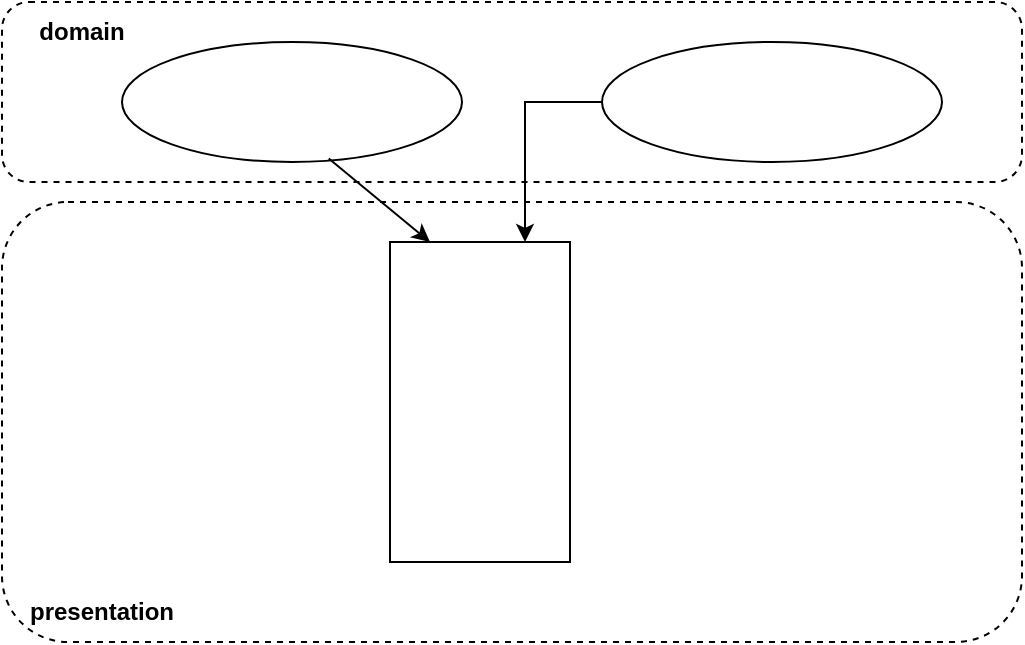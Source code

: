 <mxfile version="21.3.4" type="github">
  <diagram name="Страница 1" id="ft1EgBaMOPwKz2MOF6yy">
    <mxGraphModel dx="691" dy="392" grid="1" gridSize="10" guides="1" tooltips="1" connect="1" arrows="1" fold="1" page="1" pageScale="1" pageWidth="827" pageHeight="1169" math="0" shadow="0">
      <root>
        <mxCell id="0" />
        <mxCell id="1" parent="0" />
        <mxCell id="zHwJBEqUBdXe-Pb85n1V-16" value="" style="rounded=1;whiteSpace=wrap;html=1;dashed=1;" vertex="1" parent="1">
          <mxGeometry x="130" y="270" width="510" height="220" as="geometry" />
        </mxCell>
        <mxCell id="zHwJBEqUBdXe-Pb85n1V-15" value="" style="rounded=1;whiteSpace=wrap;html=1;dashed=1;" vertex="1" parent="1">
          <mxGeometry x="130" y="170" width="510" height="90" as="geometry" />
        </mxCell>
        <mxCell id="zHwJBEqUBdXe-Pb85n1V-4" value="" style="rounded=0;whiteSpace=wrap;html=1;" vertex="1" parent="1">
          <mxGeometry x="324" y="290" width="90" height="160" as="geometry" />
        </mxCell>
        <mxCell id="zHwJBEqUBdXe-Pb85n1V-6" value="" style="ellipse;whiteSpace=wrap;html=1;" vertex="1" parent="1">
          <mxGeometry x="190" y="190" width="170" height="60" as="geometry" />
        </mxCell>
        <mxCell id="zHwJBEqUBdXe-Pb85n1V-22" style="edgeStyle=orthogonalEdgeStyle;rounded=0;orthogonalLoop=1;jettySize=auto;html=1;exitX=0;exitY=0.5;exitDx=0;exitDy=0;entryX=0.75;entryY=0;entryDx=0;entryDy=0;" edge="1" parent="1" source="zHwJBEqUBdXe-Pb85n1V-7" target="zHwJBEqUBdXe-Pb85n1V-4">
          <mxGeometry relative="1" as="geometry">
            <Array as="points">
              <mxPoint x="391" y="220" />
            </Array>
          </mxGeometry>
        </mxCell>
        <mxCell id="zHwJBEqUBdXe-Pb85n1V-7" value="" style="ellipse;whiteSpace=wrap;html=1;" vertex="1" parent="1">
          <mxGeometry x="430" y="190" width="170" height="60" as="geometry" />
        </mxCell>
        <mxCell id="zHwJBEqUBdXe-Pb85n1V-11" value="" style="endArrow=classic;html=1;rounded=0;exitX=0.608;exitY=0.971;exitDx=0;exitDy=0;entryX=0.5;entryY=0;entryDx=0;entryDy=0;exitPerimeter=0;" edge="1" parent="1" source="zHwJBEqUBdXe-Pb85n1V-6">
          <mxGeometry width="50" height="50" relative="1" as="geometry">
            <mxPoint x="314" y="250" as="sourcePoint" />
            <mxPoint x="344" y="290" as="targetPoint" />
          </mxGeometry>
        </mxCell>
        <mxCell id="zHwJBEqUBdXe-Pb85n1V-17" value="&lt;b&gt;presentation&lt;/b&gt;" style="text;html=1;strokeColor=none;fillColor=none;align=center;verticalAlign=middle;whiteSpace=wrap;rounded=0;" vertex="1" parent="1">
          <mxGeometry x="150" y="460" width="60" height="30" as="geometry" />
        </mxCell>
        <mxCell id="zHwJBEqUBdXe-Pb85n1V-18" value="&lt;b&gt;domain&lt;br&gt;&lt;/b&gt;" style="text;html=1;strokeColor=none;fillColor=none;align=center;verticalAlign=middle;whiteSpace=wrap;rounded=0;" vertex="1" parent="1">
          <mxGeometry x="140" y="170" width="60" height="30" as="geometry" />
        </mxCell>
      </root>
    </mxGraphModel>
  </diagram>
</mxfile>
